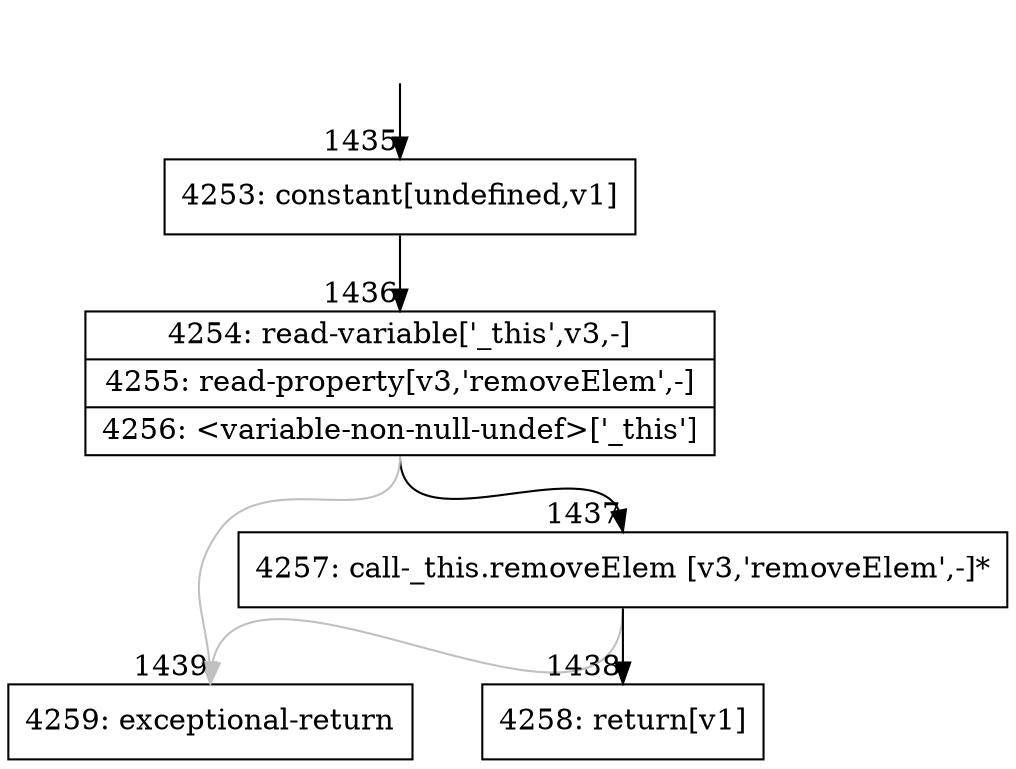 digraph {
rankdir="TD"
BB_entry131[shape=none,label=""];
BB_entry131 -> BB1435 [tailport=s, headport=n, headlabel="    1435"]
BB1435 [shape=record label="{4253: constant[undefined,v1]}" ] 
BB1435 -> BB1436 [tailport=s, headport=n, headlabel="      1436"]
BB1436 [shape=record label="{4254: read-variable['_this',v3,-]|4255: read-property[v3,'removeElem',-]|4256: \<variable-non-null-undef\>['_this']}" ] 
BB1436 -> BB1437 [tailport=s, headport=n, headlabel="      1437"]
BB1436 -> BB1439 [tailport=s, headport=n, color=gray, headlabel="      1439"]
BB1437 [shape=record label="{4257: call-_this.removeElem [v3,'removeElem',-]*}" ] 
BB1437 -> BB1438 [tailport=s, headport=n, headlabel="      1438"]
BB1437 -> BB1439 [tailport=s, headport=n, color=gray]
BB1438 [shape=record label="{4258: return[v1]}" ] 
BB1439 [shape=record label="{4259: exceptional-return}" ] 
//#$~ 1966
}
